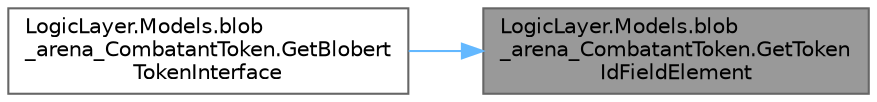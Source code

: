 digraph "LogicLayer.Models.blob_arena_CombatantToken.GetTokenIdFieldElement"
{
 // LATEX_PDF_SIZE
  bgcolor="transparent";
  edge [fontname=Helvetica,fontsize=10,labelfontname=Helvetica,labelfontsize=10];
  node [fontname=Helvetica,fontsize=10,shape=box,height=0.2,width=0.4];
  rankdir="RL";
  Node1 [id="Node000001",label="LogicLayer.Models.blob\l_arena_CombatantToken.GetToken\lIdFieldElement",height=0.2,width=0.4,color="gray40", fillcolor="grey60", style="filled", fontcolor="black",tooltip="Retrieves the token ID for this combatant in the FieldElement format."];
  Node1 -> Node2 [id="edge1_Node000001_Node000002",dir="back",color="steelblue1",style="solid",tooltip=" "];
  Node2 [id="Node000002",label="LogicLayer.Models.blob\l_arena_CombatantToken.GetBlobert\lTokenInterface",height=0.2,width=0.4,color="grey40", fillcolor="white", style="filled",URL="$class_logic_layer_1_1_models_1_1blob__arena___combatant_token.html#acf1c5349d0a992b25d13fc2ed2a548f9",tooltip="Retrieves the Blobert token Straight away."];
}
